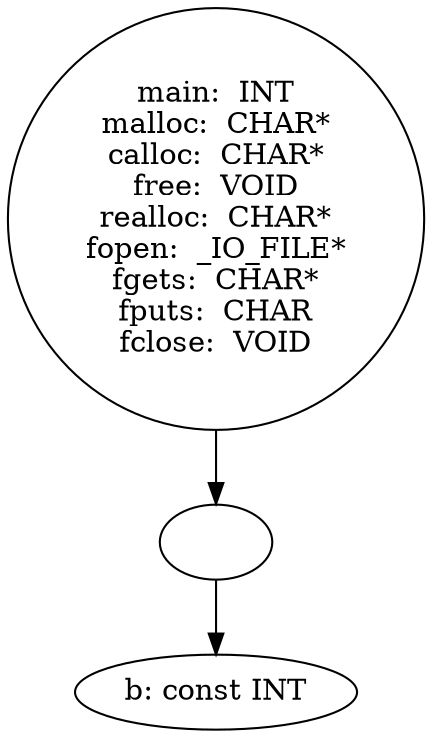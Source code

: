 digraph AST {
  "135951639884848" [label="main:  INT
malloc:  CHAR*
calloc:  CHAR*
free:  VOID
realloc:  CHAR*
fopen:  _IO_FILE*
fgets:  CHAR*
fputs:  CHAR
fclose:  VOID"];
  "135951639884848" -> "135951639875200";
  "135951639875200" [label=""];
  "135951639875200" -> "135951639873424";
  "135951639873424" [label="b: const INT"];
}
